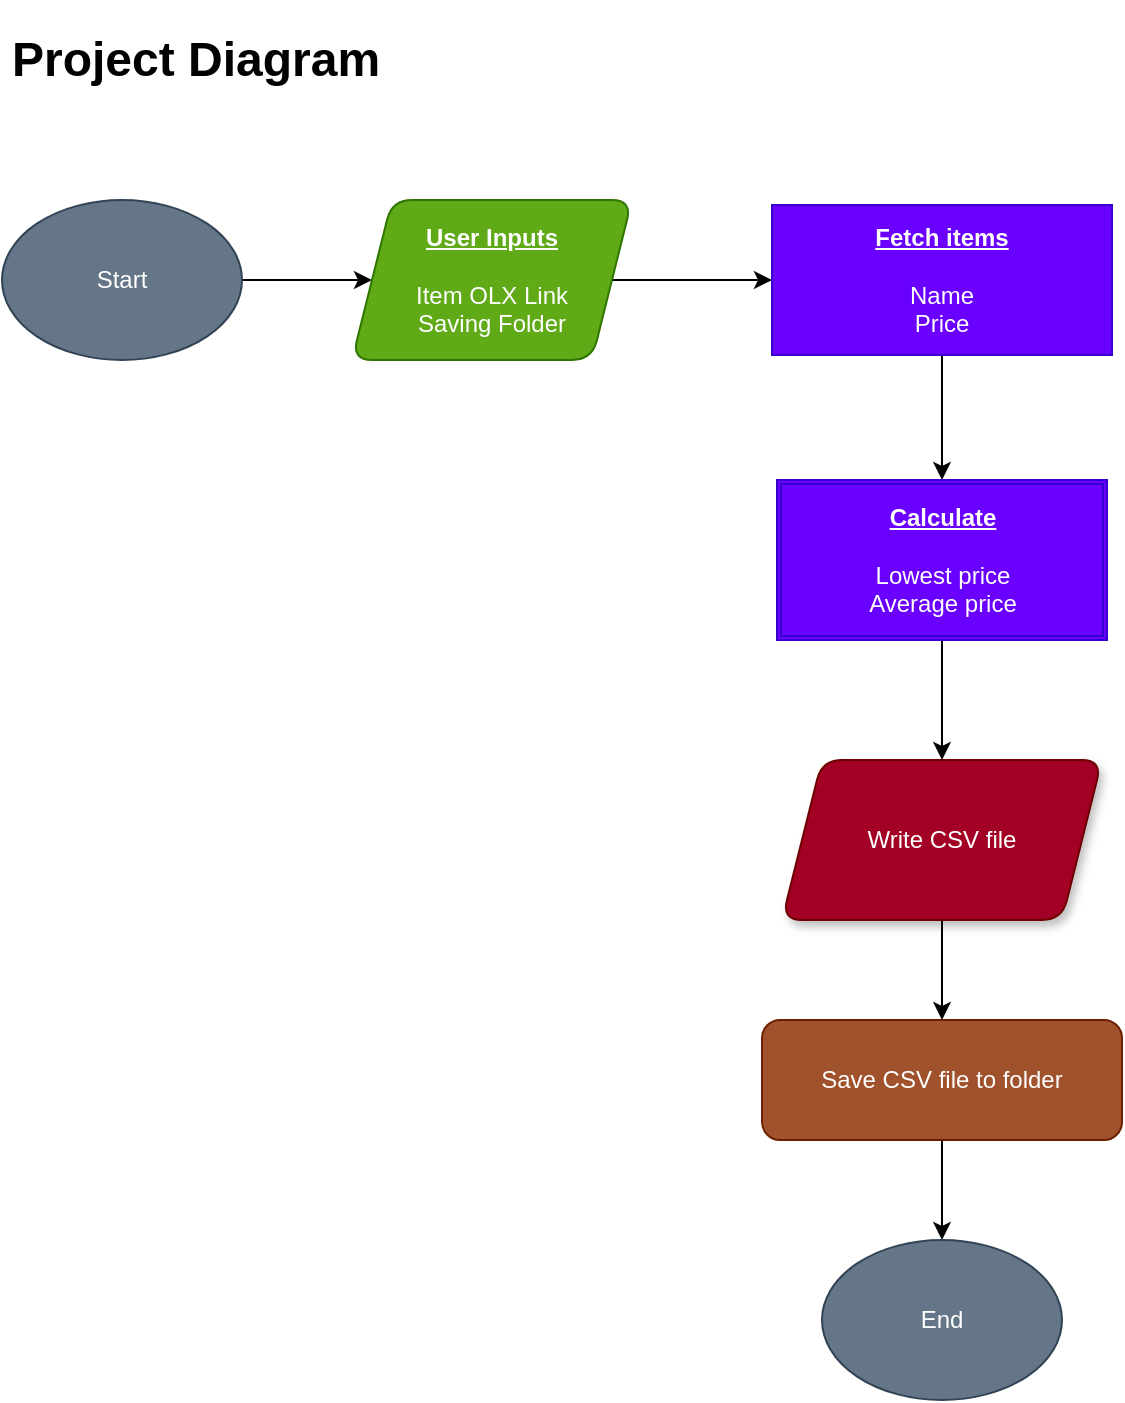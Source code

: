 <mxfile>
    <diagram id="3piz7pXAVaKBTfHvpw6L" name="Page-1">
        <mxGraphModel dx="1504" dy="1866" grid="1" gridSize="10" guides="1" tooltips="1" connect="1" arrows="1" fold="1" page="1" pageScale="1" pageWidth="850" pageHeight="1100" math="0" shadow="0">
            <root>
                <mxCell id="0"/>
                <mxCell id="1" parent="0"/>
                <mxCell id="14" style="edgeStyle=none;html=1;exitX=1;exitY=0.5;exitDx=0;exitDy=0;" parent="1" source="15" target="17" edge="1">
                    <mxGeometry relative="1" as="geometry"/>
                </mxCell>
                <mxCell id="15" value="Start" style="ellipse;whiteSpace=wrap;html=1;rounded=1;fillColor=#647687;fontColor=#ffffff;strokeColor=#314354;" parent="1" vertex="1">
                    <mxGeometry x="45" y="50" width="120" height="80" as="geometry"/>
                </mxCell>
                <mxCell id="16" style="edgeStyle=none;html=1;exitX=1;exitY=0.5;exitDx=0;exitDy=0;entryX=0;entryY=0.5;entryDx=0;entryDy=0;" parent="1" source="17" target="21" edge="1">
                    <mxGeometry relative="1" as="geometry"/>
                </mxCell>
                <mxCell id="17" value="&lt;b&gt;&lt;u&gt;User Inputs&lt;br&gt;&lt;/u&gt;&lt;/b&gt;&lt;br&gt;Item OLX Link&lt;br&gt;Saving Folder" style="shape=parallelogram;perimeter=parallelogramPerimeter;whiteSpace=wrap;html=1;fixedSize=1;rounded=1;fillColor=#60a917;strokeColor=#2D7600;fontColor=#ffffff;" parent="1" vertex="1">
                    <mxGeometry x="220" y="50" width="140" height="80" as="geometry"/>
                </mxCell>
                <mxCell id="18" value="&lt;h1&gt;Project Diagram&lt;/h1&gt;" style="text;html=1;strokeColor=none;fillColor=none;spacing=5;spacingTop=-20;whiteSpace=wrap;overflow=hidden;rounded=0;" parent="1" vertex="1">
                    <mxGeometry x="45" y="-40" width="195" height="40" as="geometry"/>
                </mxCell>
                <mxCell id="30" style="edgeStyle=none;html=1;exitX=0.5;exitY=1;exitDx=0;exitDy=0;entryX=0.5;entryY=0;entryDx=0;entryDy=0;" edge="1" parent="1" source="21" target="26">
                    <mxGeometry relative="1" as="geometry"/>
                </mxCell>
                <mxCell id="21" value="&lt;b&gt;&lt;u&gt;Fetch items &lt;br&gt;&lt;br&gt;&lt;/u&gt;&lt;/b&gt;Name&lt;br&gt;Price" style="rounded=0;whiteSpace=wrap;html=1;fillColor=#6a00ff;fontColor=#ffffff;strokeColor=#3700CC;" parent="1" vertex="1">
                    <mxGeometry x="430" y="52.5" width="170" height="75" as="geometry"/>
                </mxCell>
                <mxCell id="22" value="" style="edgeStyle=none;html=1;" parent="1" source="23" target="24" edge="1">
                    <mxGeometry relative="1" as="geometry"/>
                </mxCell>
                <mxCell id="23" value="Save CSV file to folder" style="rounded=1;whiteSpace=wrap;html=1;fillColor=#a0522d;fontColor=#ffffff;strokeColor=#6D1F00;" parent="1" vertex="1">
                    <mxGeometry x="425" y="460" width="180" height="60" as="geometry"/>
                </mxCell>
                <mxCell id="24" value="End" style="ellipse;whiteSpace=wrap;html=1;fillColor=#647687;fontColor=#ffffff;strokeColor=#314354;" parent="1" vertex="1">
                    <mxGeometry x="455" y="570" width="120" height="80" as="geometry"/>
                </mxCell>
                <mxCell id="28" style="edgeStyle=none;html=1;exitX=0.5;exitY=1;exitDx=0;exitDy=0;entryX=0.5;entryY=0;entryDx=0;entryDy=0;" edge="1" parent="1" source="25" target="23">
                    <mxGeometry relative="1" as="geometry"/>
                </mxCell>
                <mxCell id="25" value="Write CSV file" style="shape=parallelogram;perimeter=parallelogramPerimeter;whiteSpace=wrap;html=1;fixedSize=1;rounded=1;shadow=1;fillColor=#a20025;fontColor=#ffffff;strokeColor=#6F0000;" parent="1" vertex="1">
                    <mxGeometry x="435" y="330" width="160" height="80" as="geometry"/>
                </mxCell>
                <mxCell id="27" style="edgeStyle=none;html=1;exitX=0.5;exitY=1;exitDx=0;exitDy=0;entryX=0.5;entryY=0;entryDx=0;entryDy=0;" edge="1" parent="1" source="26" target="25">
                    <mxGeometry relative="1" as="geometry"/>
                </mxCell>
                <mxCell id="26" value="&lt;b&gt;&lt;u&gt;Calculate&lt;/u&gt;&lt;/b&gt;&lt;br&gt;&lt;br&gt;Lowest price&lt;br&gt;Average price" style="shape=ext;double=1;rounded=0;whiteSpace=wrap;html=1;fillColor=#6a00ff;fontColor=#ffffff;strokeColor=#3700CC;" vertex="1" parent="1">
                    <mxGeometry x="432.5" y="190" width="165" height="80" as="geometry"/>
                </mxCell>
            </root>
        </mxGraphModel>
    </diagram>
</mxfile>